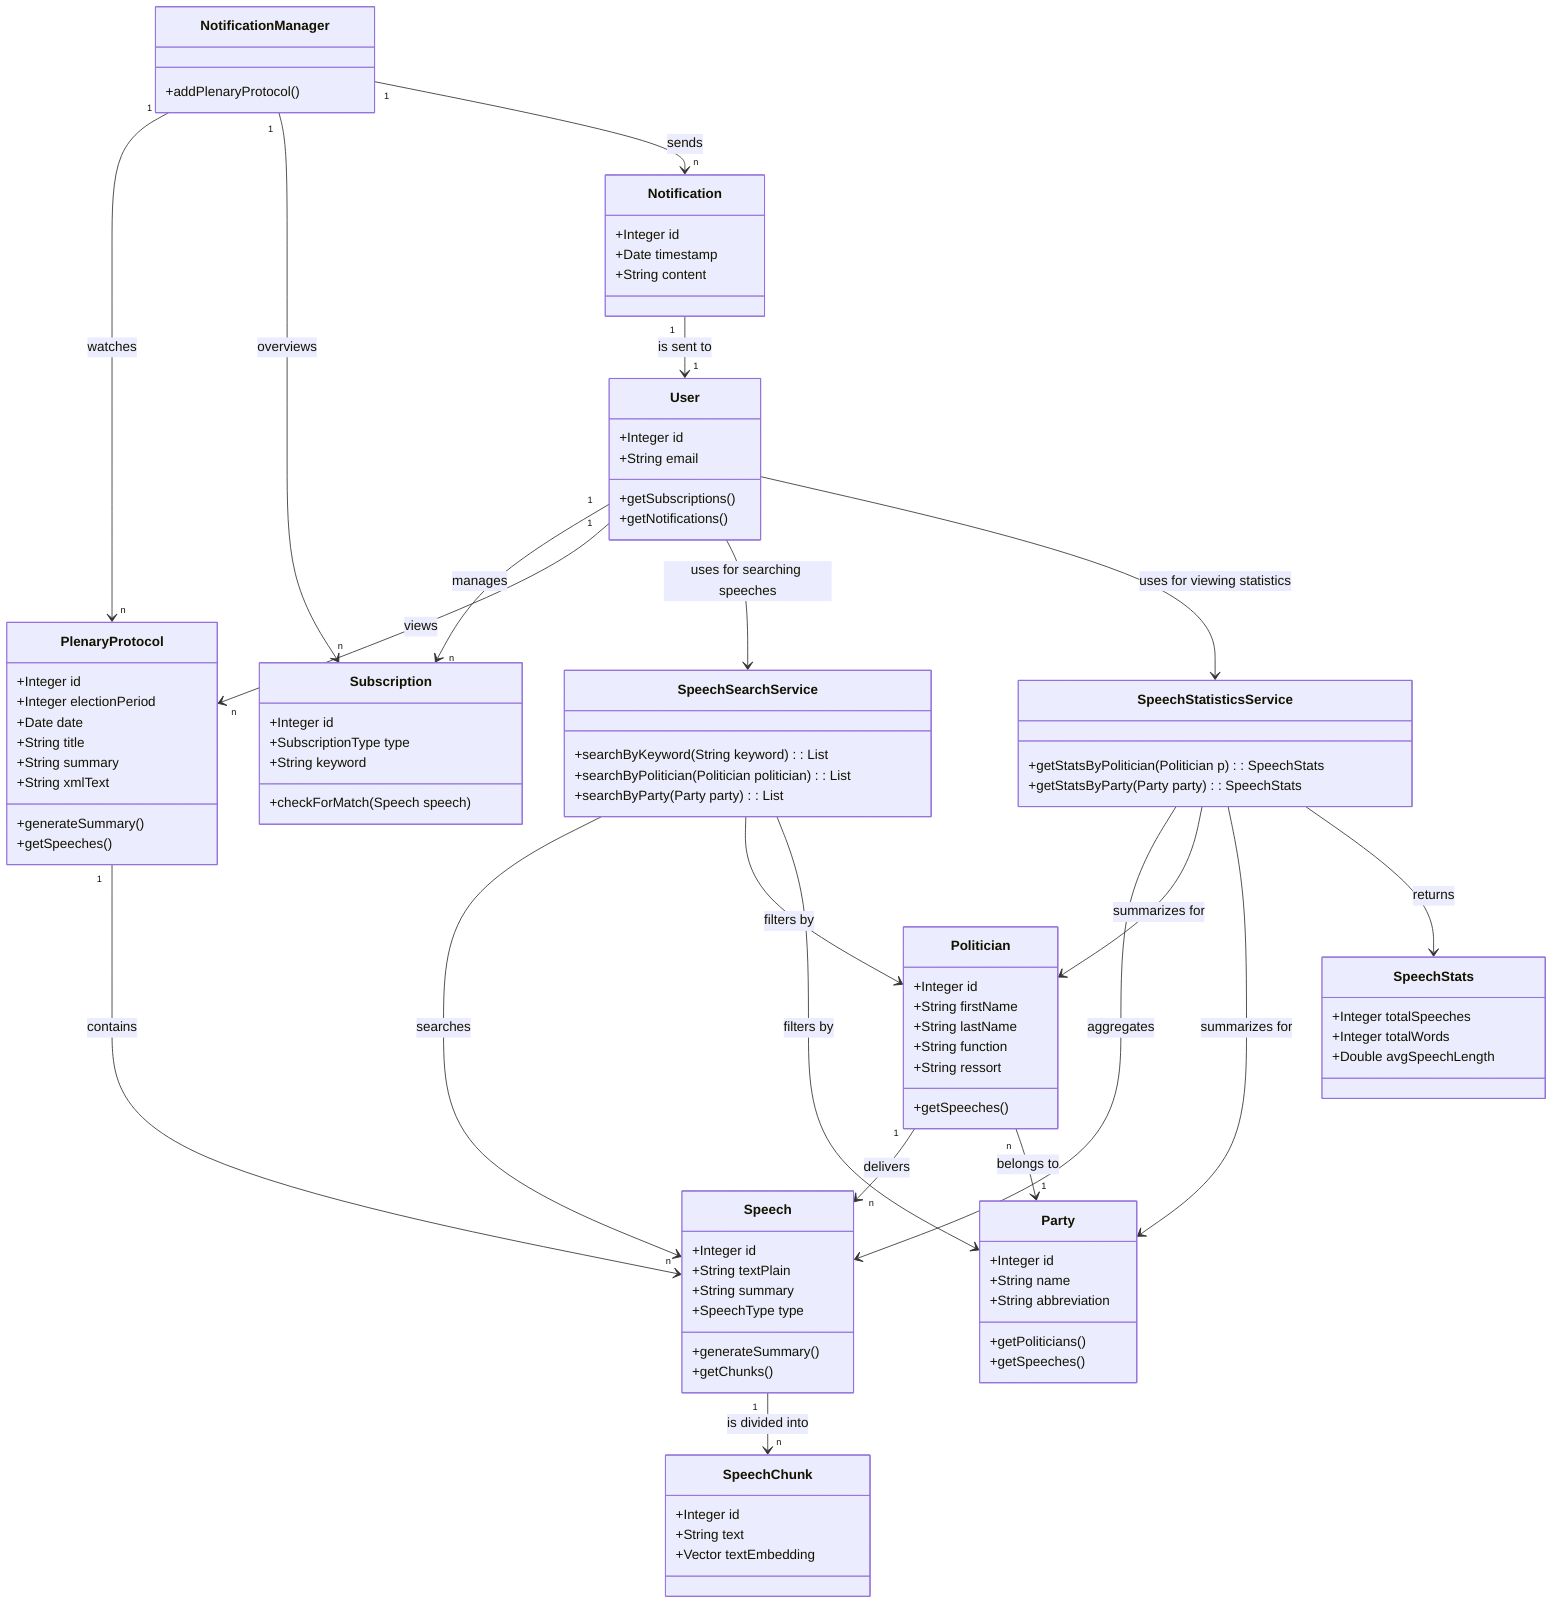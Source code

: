classDiagram
    class PlenaryProtocol {
        +Integer id
        +Integer electionPeriod
        +Date date
        +String title
        +String summary
        +String xmlText
        +generateSummary()
        +getSpeeches()
    }

    class Speech {
        +Integer id
        +String textPlain
        +String summary
        +SpeechType type
        +generateSummary()
        +getChunks()
    }

    class SpeechChunk {
        +Integer id
        +String text
        +Vector textEmbedding
    }

    class Politician {
        +Integer id
        +String firstName
        +String lastName
        +String function
        +String ressort
        +getSpeeches()
    }

    class Party {
        +Integer id
        +String name
        +String abbreviation
        +getPoliticians()
        +getSpeeches()
    }

    class User {
        +Integer id
        +String email
        +getSubscriptions()
        +getNotifications()
    }

    class NotificationManager {
        +addPlenaryProtocol()
    }

    class Subscription {
        +Integer id
        +SubscriptionType type
        +String keyword
        +checkForMatch(Speech speech)
    }

    class Notification {
        +Integer id
        +Date timestamp
        +String content
    }

    class SpeechSearchService {
        +searchByKeyword(String keyword) : List<Speech>
        +searchByPolitician(Politician politician) : List<Speech>
        +searchByParty(Party party) : List<Speech>
    }

    class SpeechStatisticsService {
        +getStatsByPolitician(Politician p) : SpeechStats
        +getStatsByParty(Party party) : SpeechStats
    }

    class SpeechStats {
        +Integer totalSpeeches
        +Integer totalWords
        +Double avgSpeechLength
    }

    PlenaryProtocol "1" --> "n" Speech : contains
    Speech "1" --> "n" SpeechChunk : is divided into
    Politician "1" --> "n" Speech : delivers
    Politician "n" --> "1" Party : belongs to
    User "1" --> "n" Subscription : manages
    User "1" --> "n" PlenaryProtocol : views
    NotificationManager "1" --> "n" PlenaryProtocol : watches
    NotificationManager "1" --> "n" Subscription : overviews
    NotificationManager "1" --> "n" Notification : sends
    Notification "1" --> "1" User : is sent to

    User --> SpeechSearchService : uses for searching speeches
    User --> SpeechStatisticsService : uses for viewing statistics

    SpeechSearchService --> Speech : searches
    SpeechSearchService --> Politician : filters by
    SpeechSearchService --> Party : filters by

    SpeechStatisticsService --> Speech : aggregates
    SpeechStatisticsService --> Politician : summarizes for
    SpeechStatisticsService --> Party : summarizes for

    SpeechStatisticsService --> SpeechStats : returns
